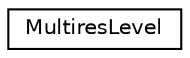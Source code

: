 digraph G
{
  edge [fontname="Helvetica",fontsize="10",labelfontname="Helvetica",labelfontsize="10"];
  node [fontname="Helvetica",fontsize="10",shape=record];
  rankdir=LR;
  Node1 [label="MultiresLevel",height=0.2,width=0.4,color="black", fillcolor="white", style="filled",URL="$db/d78/structMultiresLevel.html"];
}
